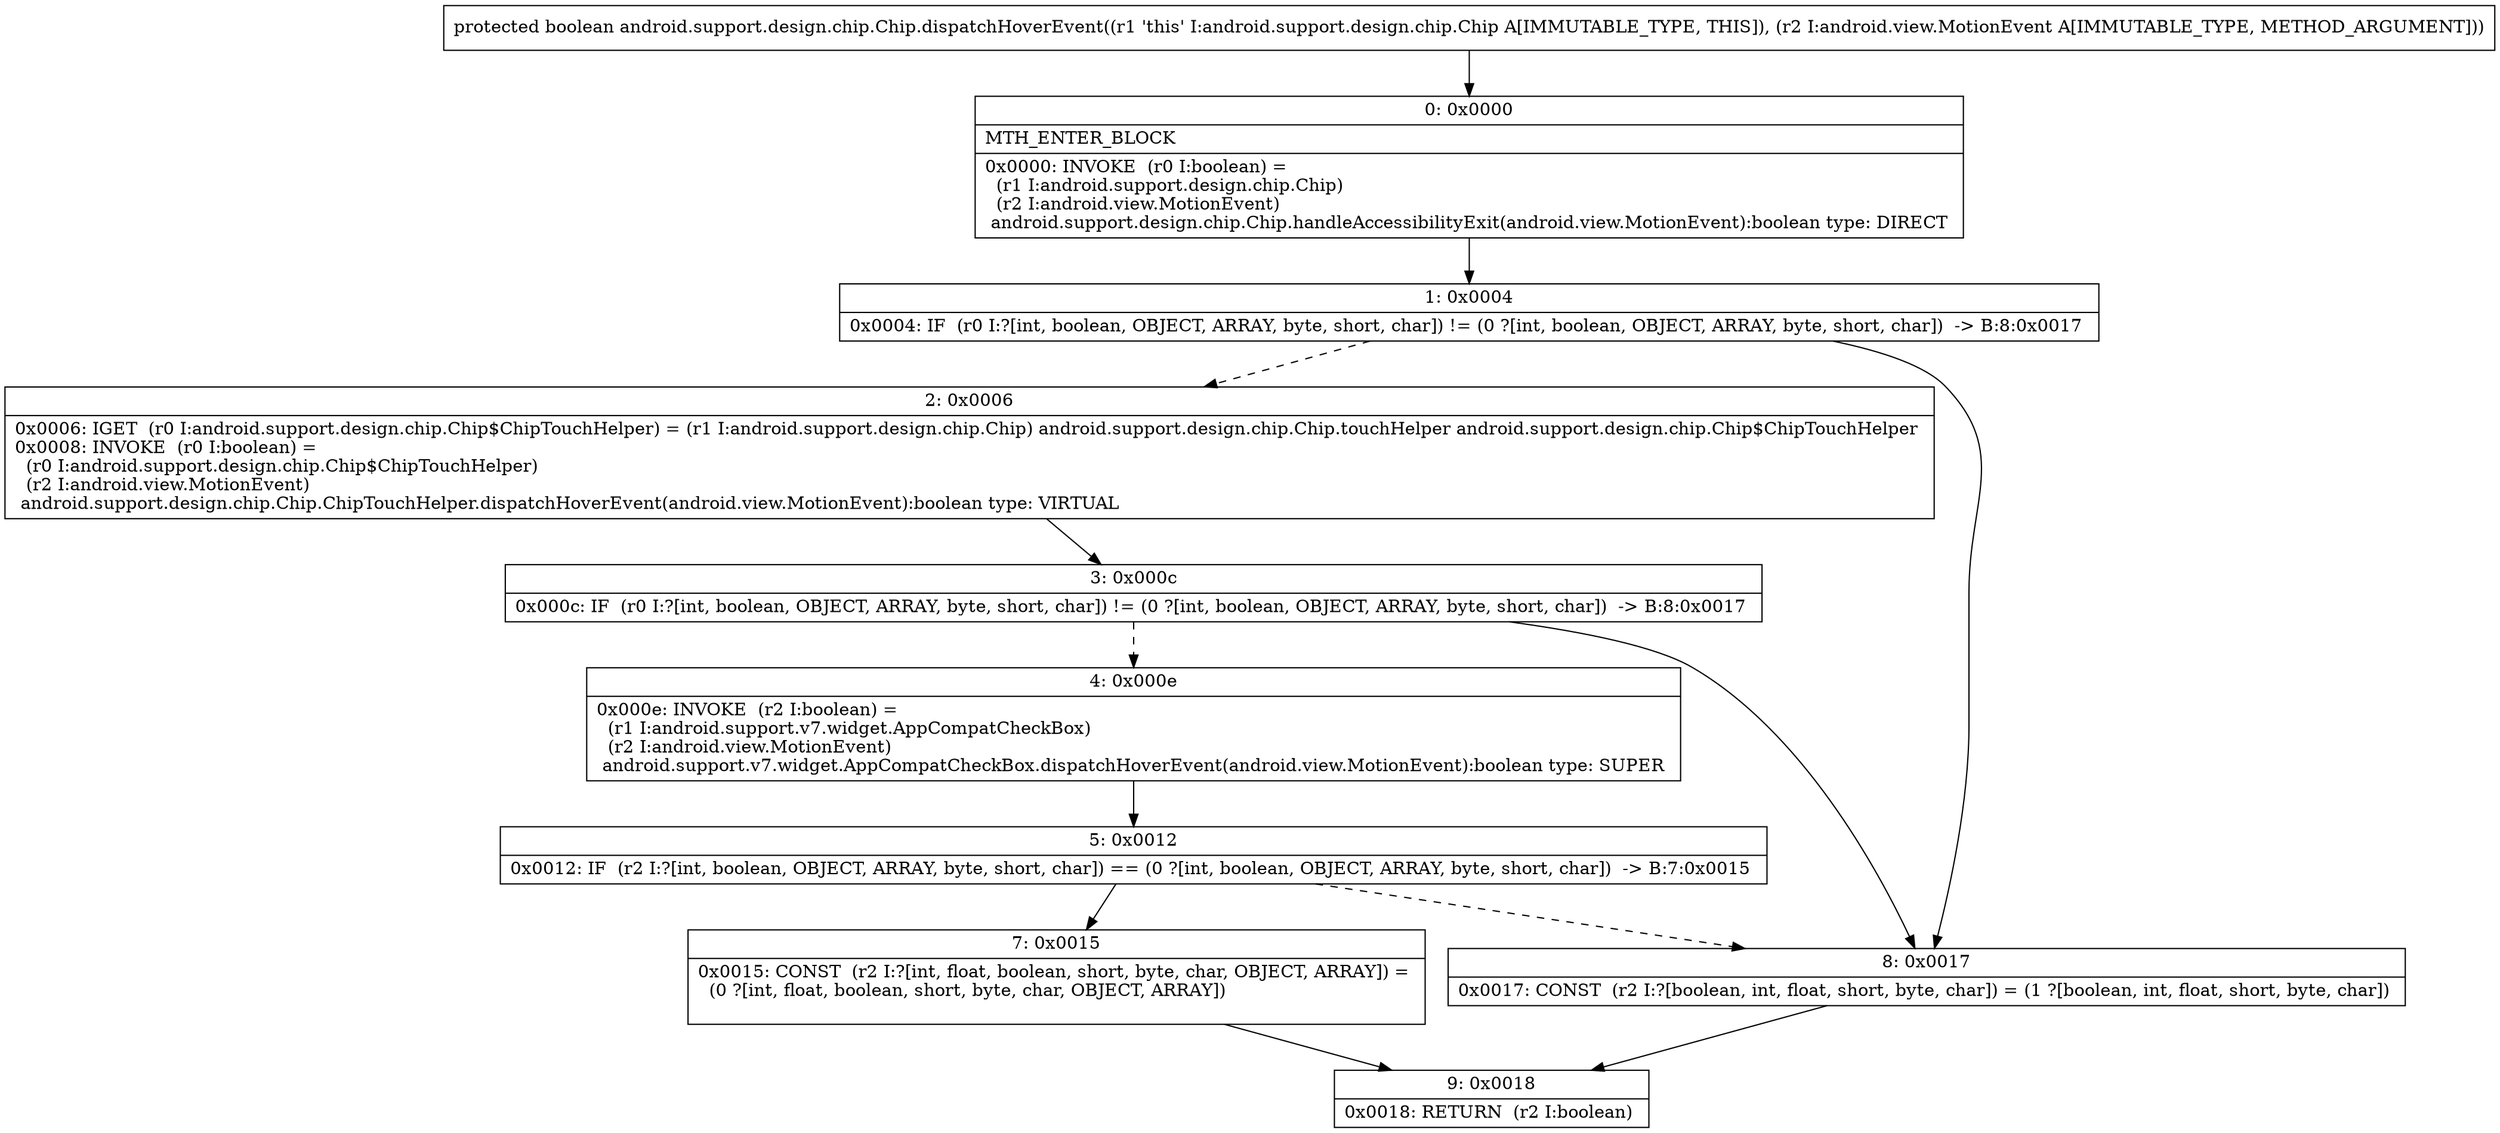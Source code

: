 digraph "CFG forandroid.support.design.chip.Chip.dispatchHoverEvent(Landroid\/view\/MotionEvent;)Z" {
Node_0 [shape=record,label="{0\:\ 0x0000|MTH_ENTER_BLOCK\l|0x0000: INVOKE  (r0 I:boolean) = \l  (r1 I:android.support.design.chip.Chip)\l  (r2 I:android.view.MotionEvent)\l android.support.design.chip.Chip.handleAccessibilityExit(android.view.MotionEvent):boolean type: DIRECT \l}"];
Node_1 [shape=record,label="{1\:\ 0x0004|0x0004: IF  (r0 I:?[int, boolean, OBJECT, ARRAY, byte, short, char]) != (0 ?[int, boolean, OBJECT, ARRAY, byte, short, char])  \-\> B:8:0x0017 \l}"];
Node_2 [shape=record,label="{2\:\ 0x0006|0x0006: IGET  (r0 I:android.support.design.chip.Chip$ChipTouchHelper) = (r1 I:android.support.design.chip.Chip) android.support.design.chip.Chip.touchHelper android.support.design.chip.Chip$ChipTouchHelper \l0x0008: INVOKE  (r0 I:boolean) = \l  (r0 I:android.support.design.chip.Chip$ChipTouchHelper)\l  (r2 I:android.view.MotionEvent)\l android.support.design.chip.Chip.ChipTouchHelper.dispatchHoverEvent(android.view.MotionEvent):boolean type: VIRTUAL \l}"];
Node_3 [shape=record,label="{3\:\ 0x000c|0x000c: IF  (r0 I:?[int, boolean, OBJECT, ARRAY, byte, short, char]) != (0 ?[int, boolean, OBJECT, ARRAY, byte, short, char])  \-\> B:8:0x0017 \l}"];
Node_4 [shape=record,label="{4\:\ 0x000e|0x000e: INVOKE  (r2 I:boolean) = \l  (r1 I:android.support.v7.widget.AppCompatCheckBox)\l  (r2 I:android.view.MotionEvent)\l android.support.v7.widget.AppCompatCheckBox.dispatchHoverEvent(android.view.MotionEvent):boolean type: SUPER \l}"];
Node_5 [shape=record,label="{5\:\ 0x0012|0x0012: IF  (r2 I:?[int, boolean, OBJECT, ARRAY, byte, short, char]) == (0 ?[int, boolean, OBJECT, ARRAY, byte, short, char])  \-\> B:7:0x0015 \l}"];
Node_7 [shape=record,label="{7\:\ 0x0015|0x0015: CONST  (r2 I:?[int, float, boolean, short, byte, char, OBJECT, ARRAY]) = \l  (0 ?[int, float, boolean, short, byte, char, OBJECT, ARRAY])\l \l}"];
Node_8 [shape=record,label="{8\:\ 0x0017|0x0017: CONST  (r2 I:?[boolean, int, float, short, byte, char]) = (1 ?[boolean, int, float, short, byte, char]) \l}"];
Node_9 [shape=record,label="{9\:\ 0x0018|0x0018: RETURN  (r2 I:boolean) \l}"];
MethodNode[shape=record,label="{protected boolean android.support.design.chip.Chip.dispatchHoverEvent((r1 'this' I:android.support.design.chip.Chip A[IMMUTABLE_TYPE, THIS]), (r2 I:android.view.MotionEvent A[IMMUTABLE_TYPE, METHOD_ARGUMENT])) }"];
MethodNode -> Node_0;
Node_0 -> Node_1;
Node_1 -> Node_2[style=dashed];
Node_1 -> Node_8;
Node_2 -> Node_3;
Node_3 -> Node_4[style=dashed];
Node_3 -> Node_8;
Node_4 -> Node_5;
Node_5 -> Node_7;
Node_5 -> Node_8[style=dashed];
Node_7 -> Node_9;
Node_8 -> Node_9;
}

